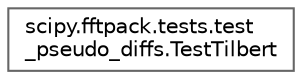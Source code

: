 digraph "Graphical Class Hierarchy"
{
 // LATEX_PDF_SIZE
  bgcolor="transparent";
  edge [fontname=Helvetica,fontsize=10,labelfontname=Helvetica,labelfontsize=10];
  node [fontname=Helvetica,fontsize=10,shape=box,height=0.2,width=0.4];
  rankdir="LR";
  Node0 [id="Node000000",label="scipy.fftpack.tests.test\l_pseudo_diffs.TestTilbert",height=0.2,width=0.4,color="grey40", fillcolor="white", style="filled",URL="$de/d26/classscipy_1_1fftpack_1_1tests_1_1test__pseudo__diffs_1_1TestTilbert.html",tooltip=" "];
}
